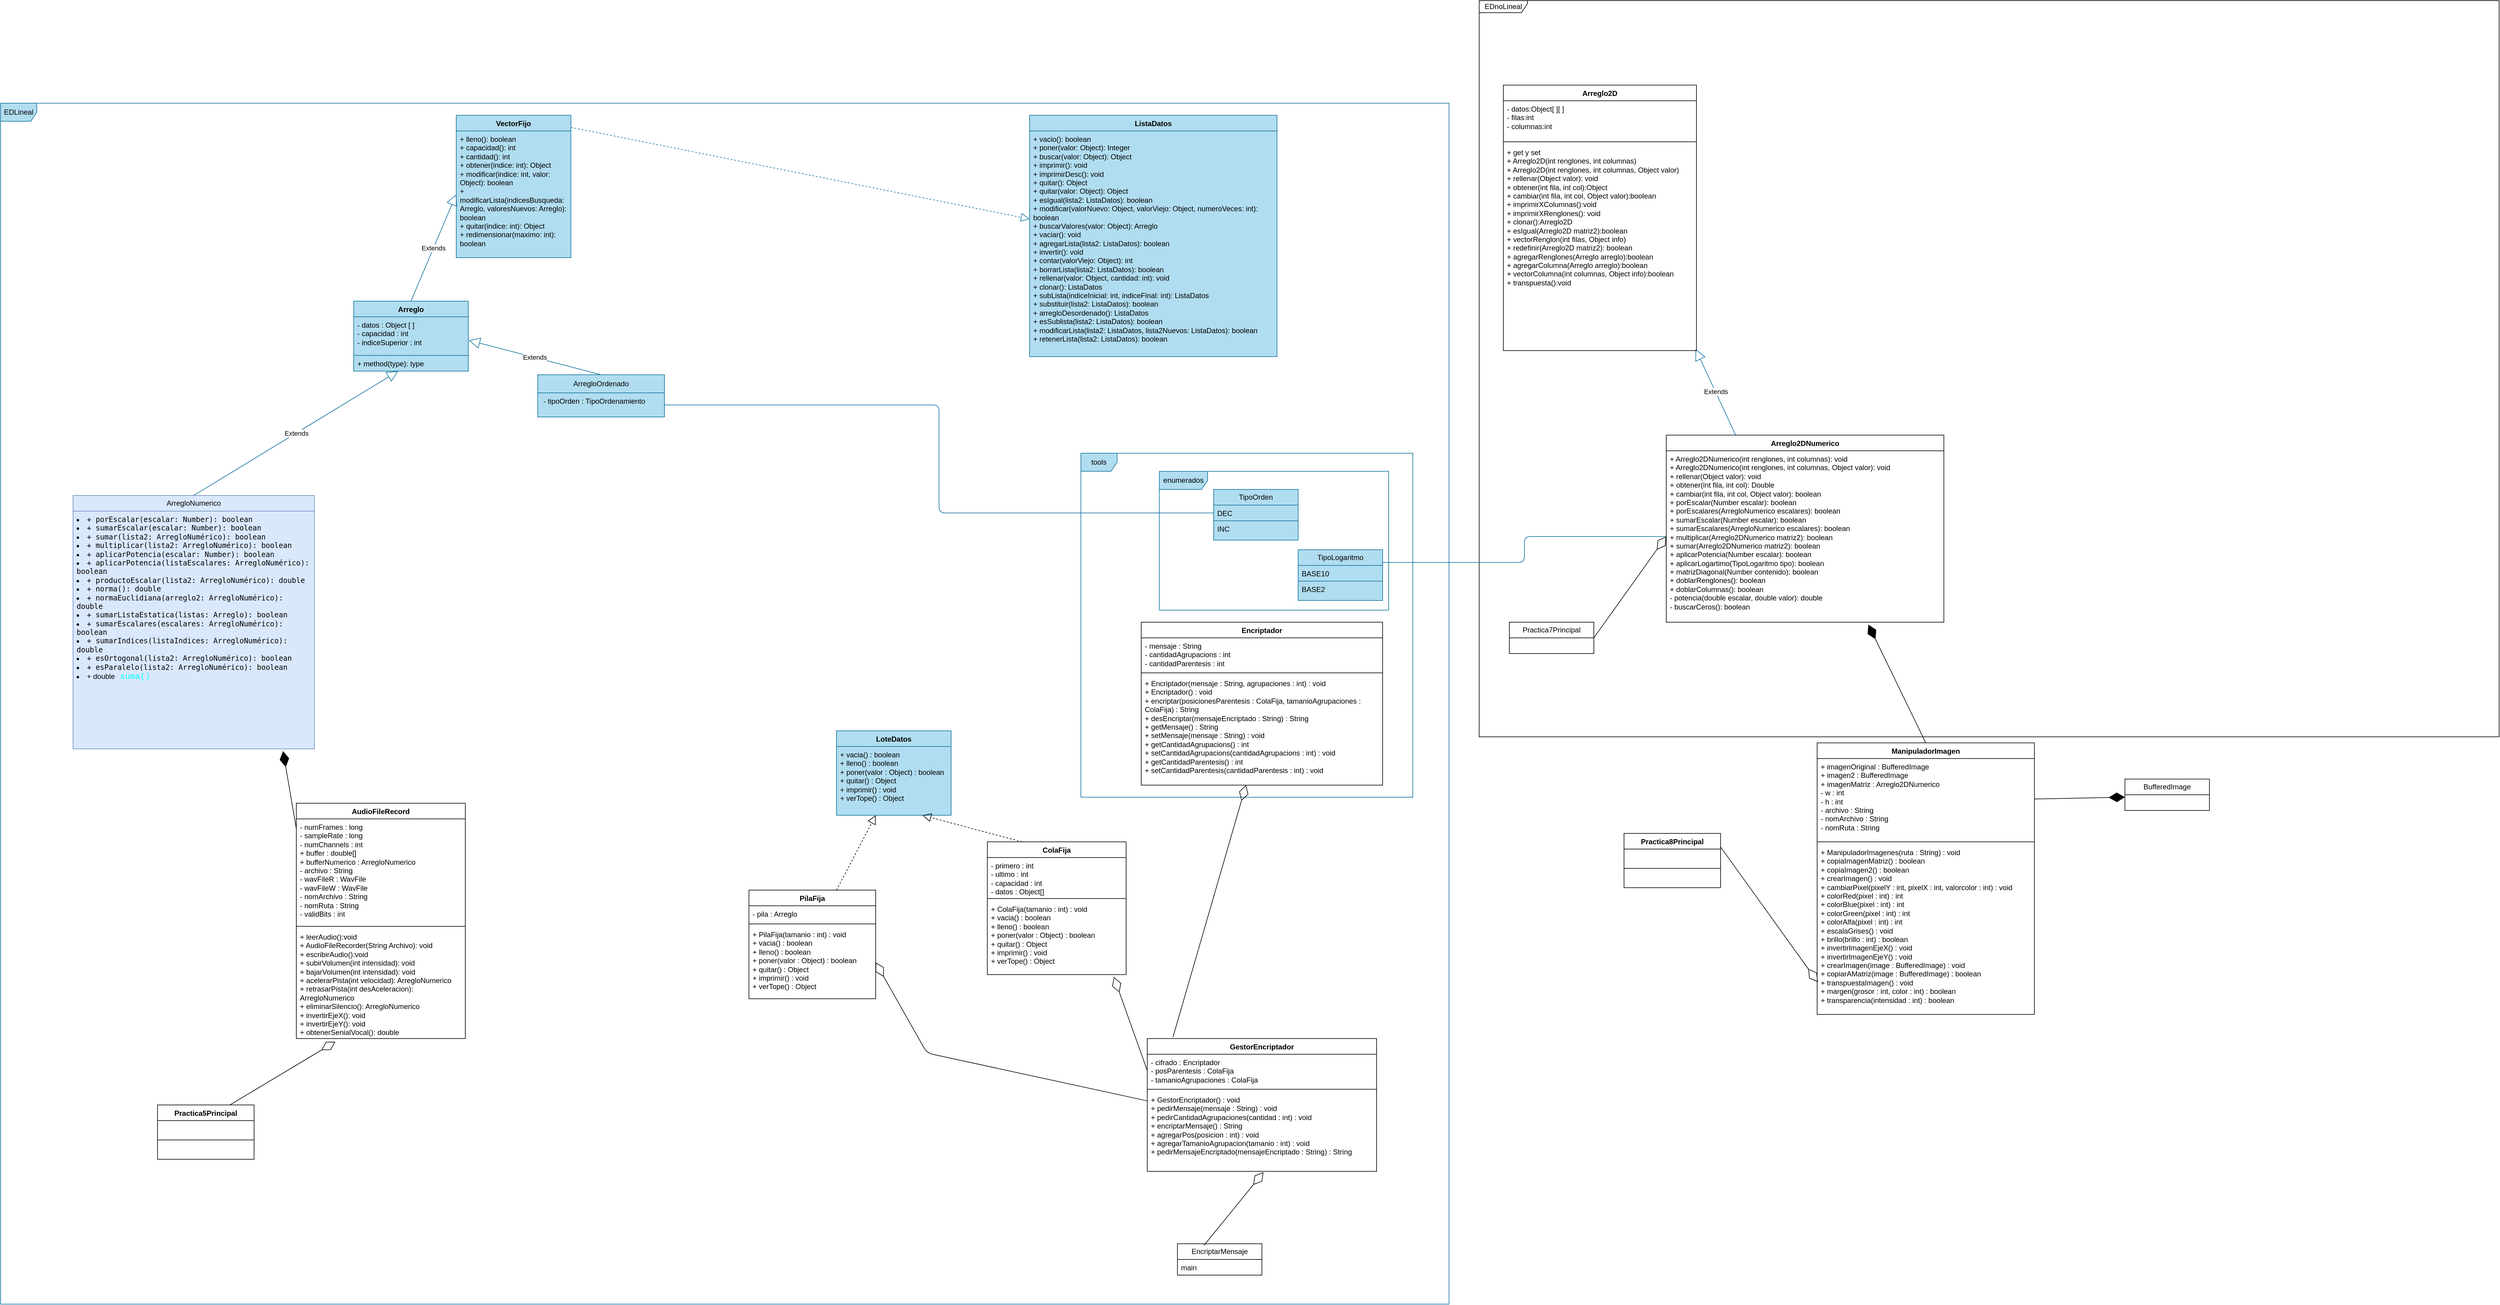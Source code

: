 <mxfile>
    <diagram id="Ew8yXwdpUrjKyERuwxty" name="Page-1">
        <mxGraphModel dx="2829" dy="2279" grid="1" gridSize="10" guides="1" tooltips="1" connect="1" arrows="1" fold="1" page="1" pageScale="1" pageWidth="850" pageHeight="1100" math="0" shadow="0">
            <root>
                <mxCell id="0"/>
                <mxCell id="1" parent="0"/>
                <mxCell id="2" value="ListaDatos" style="swimlane;fontStyle=1;align=center;verticalAlign=top;childLayout=stackLayout;horizontal=1;startSize=26;horizontalStack=0;resizeParent=1;resizeParentMax=0;resizeLast=0;collapsible=1;marginBottom=0;whiteSpace=wrap;html=1;fillColor=#b1ddf0;strokeColor=#10739e;" parent="1" vertex="1">
                    <mxGeometry x="865" y="60" width="410" height="400" as="geometry"/>
                </mxCell>
                <mxCell id="5" value="&lt;div&gt;&lt;font&gt;+ vacio(): boolean&lt;/font&gt;&lt;/div&gt;&lt;div&gt;&lt;font&gt;+ poner(valor: Object): Integer&lt;/font&gt;&lt;/div&gt;&lt;div&gt;&lt;font&gt;+ buscar(valor: Object): Object&lt;/font&gt;&lt;/div&gt;&lt;div&gt;&lt;font&gt;+ imprimir(): void&lt;/font&gt;&lt;/div&gt;&lt;div&gt;&lt;font&gt;+ imprimirDesc(): void&lt;/font&gt;&lt;/div&gt;&lt;div&gt;&lt;font&gt;+ quitar(): Object&lt;/font&gt;&lt;/div&gt;&lt;div&gt;&lt;font&gt;+ quitar(valor: Object): Object&lt;/font&gt;&lt;/div&gt;&lt;div&gt;&lt;font&gt;+ esIgual(lista2: ListaDatos): boolean&lt;/font&gt;&lt;/div&gt;&lt;div&gt;&lt;font&gt;+ modificar(valorNuevo: Object, valorViejo: Object, numeroVeces: int): boolean&lt;/font&gt;&lt;/div&gt;&lt;div&gt;&lt;font&gt;+ buscarValores(valor: Object): Arreglo&lt;/font&gt;&lt;/div&gt;&lt;div&gt;&lt;font&gt;+ vaciar(): void&lt;/font&gt;&lt;/div&gt;&lt;div&gt;&lt;font&gt;+ agregarLista(lista2: ListaDatos): boolean&lt;/font&gt;&lt;/div&gt;&lt;div&gt;&lt;font&gt;+ invertir(): void&lt;/font&gt;&lt;/div&gt;&lt;div&gt;&lt;font&gt;+ contar(valorViejo: Object): int&lt;/font&gt;&lt;/div&gt;&lt;div&gt;&lt;font&gt;+ borrarLista(lista2: ListaDatos): boolean&lt;/font&gt;&lt;/div&gt;&lt;div&gt;&lt;font&gt;+ rellenar(valor: Object, cantidad: int): void&lt;/font&gt;&lt;/div&gt;&lt;div&gt;&lt;font&gt;+ clonar(): ListaDatos&lt;/font&gt;&lt;/div&gt;&lt;div&gt;&lt;font&gt;+ subLista(indiceInicial: int, indiceFinal: int): ListaDatos&lt;/font&gt;&lt;/div&gt;&lt;div&gt;&lt;font&gt;+ substituir(lista2: ListaDatos): boolean&lt;/font&gt;&lt;/div&gt;&lt;div&gt;&lt;font&gt;+ arregloDesordenado(): ListaDatos&lt;/font&gt;&lt;/div&gt;&lt;div&gt;&lt;font&gt;+ esSublista(lista2: ListaDatos): boolean&lt;/font&gt;&lt;/div&gt;&lt;div&gt;&lt;font&gt;+ modificarLista(lista2: ListaDatos, lista2Nuevos: ListaDatos): boolean&lt;/font&gt;&lt;/div&gt;&lt;div&gt;&lt;font&gt;+ retenerLista(lista2: ListaDatos): boolean&lt;/font&gt;&lt;/div&gt;" style="text;strokeColor=#10739e;fillColor=#b1ddf0;align=left;verticalAlign=top;spacingLeft=4;spacingRight=4;overflow=hidden;rotatable=0;points=[[0,0.5],[1,0.5]];portConstraint=eastwest;whiteSpace=wrap;html=1;" parent="2" vertex="1">
                    <mxGeometry y="26" width="410" height="374" as="geometry"/>
                </mxCell>
                <mxCell id="11" value="VectorFijo" style="swimlane;fontStyle=1;align=center;verticalAlign=top;childLayout=stackLayout;horizontal=1;startSize=26;horizontalStack=0;resizeParent=1;resizeParentMax=0;resizeLast=0;collapsible=1;marginBottom=0;whiteSpace=wrap;html=1;fillColor=#b1ddf0;strokeColor=#10739e;" parent="1" vertex="1">
                    <mxGeometry x="-85" y="60" width="190" height="236" as="geometry"/>
                </mxCell>
                <mxCell id="14" value="&lt;div&gt;&lt;font&gt;+ lleno(): boolean&lt;/font&gt;&lt;/div&gt;&lt;div&gt;&lt;font&gt;+ capacidad(): int&lt;/font&gt;&lt;/div&gt;&lt;div&gt;&lt;font&gt;+ cantidad(): int&lt;/font&gt;&lt;/div&gt;&lt;div&gt;&lt;font&gt;+ obtener(indice: int): Object&lt;/font&gt;&lt;/div&gt;&lt;div&gt;&lt;font&gt;+ modificar(indice: int, valor: Object): boolean&lt;/font&gt;&lt;/div&gt;&lt;div&gt;&lt;font&gt;+ modificarLista(indicesBusqueda: Arreglo, valoresNuevos: Arreglo): boolean&lt;/font&gt;&lt;/div&gt;&lt;div&gt;&lt;font&gt;+ quitar(indice: int): Object&lt;/font&gt;&lt;/div&gt;&lt;div&gt;&lt;font&gt;+ redimensionar(maximo: int): boolean&lt;/font&gt;&lt;/div&gt;" style="text;strokeColor=#10739e;fillColor=#b1ddf0;align=left;verticalAlign=top;spacingLeft=4;spacingRight=4;overflow=hidden;rotatable=0;points=[[0,0.5],[1,0.5]];portConstraint=eastwest;whiteSpace=wrap;html=1;" parent="11" vertex="1">
                    <mxGeometry y="26" width="190" height="210" as="geometry"/>
                </mxCell>
                <mxCell id="15" value="" style="endArrow=block;dashed=1;endFill=0;endSize=12;html=1;exitX=1;exitY=0.085;exitDx=0;exitDy=0;exitPerimeter=0;fillColor=#b1ddf0;strokeColor=#10739e;" parent="1" source="11" target="5" edge="1">
                    <mxGeometry width="160" relative="1" as="geometry">
                        <mxPoint x="-265" y="500" as="sourcePoint"/>
                        <mxPoint x="532.13" y="298.058" as="targetPoint"/>
                    </mxGeometry>
                </mxCell>
                <mxCell id="16" value="Arreglo" style="swimlane;fontStyle=1;align=center;verticalAlign=top;childLayout=stackLayout;horizontal=1;startSize=26;horizontalStack=0;resizeParent=1;resizeParentMax=0;resizeLast=0;collapsible=1;marginBottom=0;whiteSpace=wrap;html=1;fillColor=#b1ddf0;strokeColor=#10739e;" parent="1" vertex="1">
                    <mxGeometry x="-255" y="368" width="190" height="116" as="geometry"/>
                </mxCell>
                <mxCell id="17" value="- datos : &lt;span class=&quot;hljs-keyword&quot;&gt;Object&amp;nbsp;&lt;/span&gt;[ ]&amp;nbsp;&lt;br&gt;- capacidad : &lt;span class=&quot;hljs-type&quot;&gt;int&lt;/span&gt;&amp;nbsp;&lt;br&gt;- indiceSuperior : &lt;span class=&quot;hljs-type&quot;&gt;int&lt;/span&gt;" style="text;strokeColor=#10739e;fillColor=#b1ddf0;align=left;verticalAlign=top;spacingLeft=4;spacingRight=4;overflow=hidden;rotatable=0;points=[[0,0.5],[1,0.5]];portConstraint=eastwest;whiteSpace=wrap;html=1;" parent="16" vertex="1">
                    <mxGeometry y="26" width="190" height="64" as="geometry"/>
                </mxCell>
                <mxCell id="19" value="+ method(type): type" style="text;strokeColor=#10739e;fillColor=#b1ddf0;align=left;verticalAlign=top;spacingLeft=4;spacingRight=4;overflow=hidden;rotatable=0;points=[[0,0.5],[1,0.5]];portConstraint=eastwest;whiteSpace=wrap;html=1;" parent="16" vertex="1">
                    <mxGeometry y="90" width="190" height="26" as="geometry"/>
                </mxCell>
                <mxCell id="20" value="Extends" style="endArrow=block;endSize=16;endFill=0;html=1;exitX=0.5;exitY=0;exitDx=0;exitDy=0;entryX=0;entryY=0.5;entryDx=0;entryDy=0;fillColor=#b1ddf0;strokeColor=#10739e;" parent="1" source="16" target="14" edge="1">
                    <mxGeometry width="160" relative="1" as="geometry">
                        <mxPoint x="-245" y="400" as="sourcePoint"/>
                        <mxPoint x="-85" y="400" as="targetPoint"/>
                    </mxGeometry>
                </mxCell>
                <mxCell id="21" value="ArregloOrdenado" style="swimlane;fontStyle=0;childLayout=stackLayout;horizontal=1;startSize=30;fillColor=#b1ddf0;horizontalStack=0;resizeParent=1;resizeParentMax=0;resizeLast=0;collapsible=1;marginBottom=0;whiteSpace=wrap;html=1;strokeColor=#10739e;" parent="1" vertex="1">
                    <mxGeometry x="50" y="490" width="210" height="70" as="geometry"/>
                </mxCell>
                <mxCell id="22" value="&amp;nbsp;- tipoOrden : TipoOrdenamiento" style="text;strokeColor=#10739e;fillColor=#b1ddf0;align=left;verticalAlign=top;spacingLeft=4;spacingRight=4;overflow=hidden;rotatable=0;points=[[0,0.5],[1,0.5]];portConstraint=eastwest;whiteSpace=wrap;html=1;" parent="21" vertex="1">
                    <mxGeometry y="30" width="210" height="40" as="geometry"/>
                </mxCell>
                <mxCell id="25" value="Extends" style="endArrow=block;endSize=16;endFill=0;html=1;entryX=1.005;entryY=0.609;entryDx=0;entryDy=0;entryPerimeter=0;exitX=0.5;exitY=0;exitDx=0;exitDy=0;fillColor=#b1ddf0;strokeColor=#10739e;" parent="1" source="21" target="17" edge="1">
                    <mxGeometry x="0.003" width="160" relative="1" as="geometry">
                        <mxPoint x="10" y="720" as="sourcePoint"/>
                        <mxPoint x="170" y="720" as="targetPoint"/>
                        <mxPoint as="offset"/>
                    </mxGeometry>
                </mxCell>
                <mxCell id="26" value="EDLineal" style="shape=umlFrame;whiteSpace=wrap;html=1;pointerEvents=0;fillColor=#b1ddf0;strokeColor=#10739e;" parent="1" vertex="1">
                    <mxGeometry x="-840" y="40" width="2400" height="1990" as="geometry"/>
                </mxCell>
                <mxCell id="28" value="TipoOrden" style="swimlane;fontStyle=0;childLayout=stackLayout;horizontal=1;startSize=26;fillColor=#b1ddf0;horizontalStack=0;resizeParent=1;resizeParentMax=0;resizeLast=0;collapsible=1;marginBottom=0;whiteSpace=wrap;html=1;strokeColor=#10739e;" parent="1" vertex="1">
                    <mxGeometry x="1170" y="680" width="140" height="84" as="geometry"/>
                </mxCell>
                <mxCell id="29" value="DEC" style="text;strokeColor=#10739e;fillColor=#b1ddf0;align=left;verticalAlign=top;spacingLeft=4;spacingRight=4;overflow=hidden;rotatable=0;points=[[0,0.5],[1,0.5]];portConstraint=eastwest;whiteSpace=wrap;html=1;" parent="28" vertex="1">
                    <mxGeometry y="26" width="140" height="26" as="geometry"/>
                </mxCell>
                <mxCell id="31" value="INC" style="text;strokeColor=#10739e;fillColor=#b1ddf0;align=left;verticalAlign=top;spacingLeft=4;spacingRight=4;overflow=hidden;rotatable=0;points=[[0,0.5],[1,0.5]];portConstraint=eastwest;whiteSpace=wrap;html=1;" parent="28" vertex="1">
                    <mxGeometry y="52" width="140" height="32" as="geometry"/>
                </mxCell>
                <mxCell id="32" value="enumerados" style="shape=umlFrame;whiteSpace=wrap;html=1;pointerEvents=0;width=80;height=30;fillColor=#b1ddf0;strokeColor=#10739e;" parent="1" vertex="1">
                    <mxGeometry x="1080" y="650" width="380" height="230" as="geometry"/>
                </mxCell>
                <mxCell id="33" value="tools" style="shape=umlFrame;whiteSpace=wrap;html=1;pointerEvents=0;fillColor=#b1ddf0;strokeColor=#10739e;" parent="1" vertex="1">
                    <mxGeometry x="950" y="620" width="550" height="570" as="geometry"/>
                </mxCell>
                <mxCell id="34" value="" style="endArrow=none;html=1;edgeStyle=orthogonalEdgeStyle;entryX=0;entryY=0.5;entryDx=0;entryDy=0;exitX=1;exitY=0.5;exitDx=0;exitDy=0;fillColor=#b1ddf0;strokeColor=#10739e;" parent="1" source="22" target="29" edge="1">
                    <mxGeometry relative="1" as="geometry">
                        <mxPoint x="950" y="910" as="sourcePoint"/>
                        <mxPoint x="1110" y="910" as="targetPoint"/>
                    </mxGeometry>
                </mxCell>
                <mxCell id="35" value="ArregloNumerico" style="swimlane;fontStyle=0;childLayout=stackLayout;horizontal=1;startSize=26;fillColor=#dae8fc;horizontalStack=0;resizeParent=1;resizeParentMax=0;resizeLast=0;collapsible=1;marginBottom=0;whiteSpace=wrap;html=1;strokeColor=#6c8ebf;" parent="1" vertex="1">
                    <mxGeometry x="-720" y="690" width="400" height="420" as="geometry"/>
                </mxCell>
                <mxCell id="36" value="&lt;li data-sourcepos=&quot;8:5-8:46&quot;&gt;&lt;code&gt;+ porEscalar(escalar: Number): boolean&lt;/code&gt;&lt;/li&gt;&lt;li data-sourcepos=&quot;9:5-9:48&quot;&gt;&lt;code&gt;+ sumarEscalar(escalar: Number): boolean&lt;/code&gt;&lt;/li&gt;&lt;li data-sourcepos=&quot;10:5-10:49&quot;&gt;&lt;code&gt;+ sumar(lista2: ArregloNumérico): boolean&lt;/code&gt;&lt;/li&gt;&lt;li data-sourcepos=&quot;11:5-11:55&quot;&gt;&lt;code&gt;+ multiplicar(lista2: ArregloNumérico): boolean&lt;/code&gt;&lt;/li&gt;&lt;li data-sourcepos=&quot;12:5-12:51&quot;&gt;&lt;code&gt;+ aplicarPotencia(escalar: Number): boolean&lt;/code&gt;&lt;/li&gt;&lt;li data-sourcepos=&quot;13:5-13:67&quot;&gt;&lt;code&gt;+ aplicarPotencia(listaEscalares: ArregloNumérico): boolean&lt;/code&gt;&lt;/li&gt;&lt;li data-sourcepos=&quot;14:5-14:58&quot;&gt;&lt;code&gt;+ productoEscalar(lista2: ArregloNumérico): double&lt;/code&gt;&lt;/li&gt;&lt;li data-sourcepos=&quot;15:5-15:25&quot;&gt;&lt;code&gt;+ norma(): double&lt;/code&gt;&lt;/li&gt;&lt;li data-sourcepos=&quot;16:5-16:60&quot;&gt;&lt;code&gt;+ normaEuclidiana(arreglo2: ArregloNumérico): double&lt;/code&gt;&lt;/li&gt;&lt;li data-sourcepos=&quot;17:5-17:54&quot;&gt;&lt;code&gt;+ sumarListaEstatica(listas: Arreglo): boolean&lt;/code&gt;&lt;/li&gt;&lt;li data-sourcepos=&quot;18:5-18:61&quot;&gt;&lt;code&gt;+ sumarEscalares(escalares: ArregloNumérico): boolean&lt;/code&gt;&lt;/li&gt;&lt;li data-sourcepos=&quot;19:5-19:61&quot;&gt;&lt;code&gt;+ sumarIndices(listaIndices: ArregloNumérico): double&lt;/code&gt;&lt;/li&gt;&lt;li data-sourcepos=&quot;20:5-20:55&quot;&gt;&lt;code&gt;+ esOrtogonal(lista2: ArregloNumérico): boolean&lt;/code&gt;&lt;/li&gt;&lt;li data-sourcepos=&quot;21:5-22:0&quot;&gt;&lt;code&gt;+ esParalelo(lista2: ArregloNumérico): boolean&lt;/code&gt;&lt;/li&gt;&lt;li data-sourcepos=&quot;21:5-22:0&quot;&gt;&lt;span style=&quot;background-color: rgba(255, 255, 255, 0.1);&quot;&gt;+&amp;nbsp;&lt;/span&gt;double&lt;font face=&quot;Consolas, Courier New, monospace&quot; color=&quot;#00ffff&quot;&gt;&lt;span style=&quot;font-size: 14px; white-space: pre;&quot;&gt;&amp;nbsp;suma()&lt;/span&gt;&lt;/font&gt;&lt;/li&gt;" style="text;strokeColor=#6c8ebf;fillColor=#dae8fc;align=left;verticalAlign=top;spacingLeft=4;spacingRight=4;overflow=hidden;rotatable=0;points=[[0,0.5],[1,0.5]];portConstraint=eastwest;whiteSpace=wrap;html=1;" parent="35" vertex="1">
                    <mxGeometry y="26" width="400" height="394" as="geometry"/>
                </mxCell>
                <mxCell id="39" value="Extends" style="endArrow=block;endSize=16;endFill=0;html=1;fillColor=#b1ddf0;strokeColor=#10739e;entryX=0.996;entryY=0.993;entryDx=0;entryDy=0;exitX=0.25;exitY=0;exitDx=0;exitDy=0;entryPerimeter=0;" parent="1" source="65" target="63" edge="1">
                    <mxGeometry x="0.003" width="160" relative="1" as="geometry">
                        <mxPoint x="1850.005" y="564" as="sourcePoint"/>
                        <mxPoint x="1908.24" y="370" as="targetPoint"/>
                        <mxPoint as="offset"/>
                        <Array as="points"/>
                    </mxGeometry>
                </mxCell>
                <mxCell id="44" value="AudioFileRecord" style="swimlane;fontStyle=1;align=center;verticalAlign=top;childLayout=stackLayout;horizontal=1;startSize=26;horizontalStack=0;resizeParent=1;resizeParentMax=0;resizeLast=0;collapsible=1;marginBottom=0;whiteSpace=wrap;html=1;" parent="1" vertex="1">
                    <mxGeometry x="-350" y="1200" width="280" height="390" as="geometry"/>
                </mxCell>
                <mxCell id="45" value="&lt;div&gt;- numFrames : long&lt;/div&gt;&lt;div&gt;- sampleRate : long&lt;/div&gt;&lt;div&gt;- numChannels : int&lt;/div&gt;&lt;div&gt;+ buffer : double[]&lt;/div&gt;&lt;div&gt;+ bufferNumerico : ArregloNumerico&lt;/div&gt;&lt;div&gt;- archivo : String&lt;/div&gt;&lt;div&gt;- wavFileR : WavFile&lt;/div&gt;&lt;div&gt;- wavFileW : WavFile&lt;/div&gt;&lt;div&gt;- nomArchivo : String&lt;/div&gt;&lt;div&gt;- nomRuta : String&lt;/div&gt;&lt;div&gt;- validBits : int&lt;/div&gt;&lt;div&gt;&lt;br style=&quot;color: rgb(63, 63, 63);&quot;&gt;&lt;/div&gt;" style="text;strokeColor=none;fillColor=none;align=left;verticalAlign=top;spacingLeft=4;spacingRight=4;overflow=hidden;rotatable=0;points=[[0,0.5],[1,0.5]];portConstraint=eastwest;whiteSpace=wrap;html=1;" parent="44" vertex="1">
                    <mxGeometry y="26" width="280" height="174" as="geometry"/>
                </mxCell>
                <mxCell id="46" value="" style="line;strokeWidth=1;fillColor=none;align=left;verticalAlign=middle;spacingTop=-1;spacingLeft=3;spacingRight=3;rotatable=0;labelPosition=right;points=[];portConstraint=eastwest;strokeColor=inherit;" parent="44" vertex="1">
                    <mxGeometry y="200" width="280" height="8" as="geometry"/>
                </mxCell>
                <mxCell id="47" value="&lt;div&gt;&lt;font&gt;+ leerAudio():void&lt;/font&gt;&lt;/div&gt;&lt;div&gt;&lt;font&gt;+ AudioFileRecorder(String Archivo): void&lt;/font&gt;&lt;/div&gt;&lt;div&gt;&lt;font&gt;+ escribirAudio():void&lt;/font&gt;&lt;/div&gt;&lt;div&gt;&lt;font&gt;+ subirVolumen(int intensidad): void&lt;/font&gt;&lt;/div&gt;&lt;div&gt;&lt;font&gt;+ bajarVolumen(int intensidad): void&lt;/font&gt;&lt;/div&gt;&lt;div&gt;&lt;font&gt;+ acelerarPista(int velocidad): ArregloNumerico&lt;/font&gt;&lt;/div&gt;&lt;div&gt;&lt;font&gt;+ retrasarPista(int desAceleracion): ArregloNumerico&lt;/font&gt;&lt;/div&gt;&lt;div&gt;&lt;font&gt;+ eliminarSilencio(): ArregloNumerico&lt;/font&gt;&lt;/div&gt;&lt;div&gt;&lt;font&gt;+ invertirEjeX(): void&lt;/font&gt;&lt;/div&gt;&lt;div&gt;&lt;font&gt;+ invertirEjeY(): void&lt;/font&gt;&lt;/div&gt;&lt;div&gt;&lt;font&gt;+ obtenerSenialVocal(): double&lt;/font&gt;&lt;/div&gt;" style="text;strokeColor=none;fillColor=none;align=left;verticalAlign=top;spacingLeft=4;spacingRight=4;overflow=hidden;rotatable=0;points=[[0,0.5],[1,0.5]];portConstraint=eastwest;whiteSpace=wrap;html=1;" parent="44" vertex="1">
                    <mxGeometry y="208" width="280" height="182" as="geometry"/>
                </mxCell>
                <mxCell id="48" value="" style="endArrow=diamondThin;endFill=1;endSize=24;html=1;entryX=0.87;entryY=1.009;entryDx=0;entryDy=0;entryPerimeter=0;exitX=0;exitY=0.092;exitDx=0;exitDy=0;exitPerimeter=0;" parent="1" source="45" target="36" edge="1">
                    <mxGeometry width="160" relative="1" as="geometry">
                        <mxPoint x="-300" y="1090" as="sourcePoint"/>
                        <mxPoint x="-140" y="1090" as="targetPoint"/>
                    </mxGeometry>
                </mxCell>
                <mxCell id="53" value="Practica5Principal" style="swimlane;fontStyle=1;align=center;verticalAlign=top;childLayout=stackLayout;horizontal=1;startSize=26;horizontalStack=0;resizeParent=1;resizeParentMax=0;resizeLast=0;collapsible=1;marginBottom=0;whiteSpace=wrap;html=1;" parent="1" vertex="1">
                    <mxGeometry x="-580" y="1700" width="160" height="90" as="geometry"/>
                </mxCell>
                <mxCell id="55" value="" style="line;strokeWidth=1;fillColor=none;align=left;verticalAlign=middle;spacingTop=-1;spacingLeft=3;spacingRight=3;rotatable=0;labelPosition=right;points=[];portConstraint=eastwest;strokeColor=inherit;" parent="53" vertex="1">
                    <mxGeometry y="26" width="160" height="64" as="geometry"/>
                </mxCell>
                <mxCell id="59" value="" style="endArrow=diamondThin;endFill=0;endSize=24;html=1;exitX=0.75;exitY=0;exitDx=0;exitDy=0;entryX=0.231;entryY=1.029;entryDx=0;entryDy=0;entryPerimeter=0;" parent="1" source="53" target="47" edge="1">
                    <mxGeometry width="160" relative="1" as="geometry">
                        <mxPoint x="-300" y="1510" as="sourcePoint"/>
                        <mxPoint x="-140" y="1510" as="targetPoint"/>
                        <Array as="points"/>
                    </mxGeometry>
                </mxCell>
                <mxCell id="60" value="Arreglo2D" style="swimlane;fontStyle=1;align=center;verticalAlign=top;childLayout=stackLayout;horizontal=1;startSize=26;horizontalStack=0;resizeParent=1;resizeParentMax=0;resizeLast=0;collapsible=1;marginBottom=0;whiteSpace=wrap;html=1;" parent="1" vertex="1">
                    <mxGeometry x="1650" y="10" width="320" height="440" as="geometry"/>
                </mxCell>
                <mxCell id="61" value="- datos:Object[ ][ ]&lt;div&gt;- filas:int&lt;/div&gt;&lt;div&gt;- columnas:int&lt;/div&gt;" style="text;strokeColor=none;fillColor=none;align=left;verticalAlign=top;spacingLeft=4;spacingRight=4;overflow=hidden;rotatable=0;points=[[0,0.5],[1,0.5]];portConstraint=eastwest;whiteSpace=wrap;html=1;" parent="60" vertex="1">
                    <mxGeometry y="26" width="320" height="64" as="geometry"/>
                </mxCell>
                <mxCell id="62" value="" style="line;strokeWidth=1;fillColor=none;align=left;verticalAlign=middle;spacingTop=-1;spacingLeft=3;spacingRight=3;rotatable=0;labelPosition=right;points=[];portConstraint=eastwest;strokeColor=inherit;" parent="60" vertex="1">
                    <mxGeometry y="90" width="320" height="8" as="geometry"/>
                </mxCell>
                <mxCell id="63" value="+ get y set&lt;br&gt;+ Arreglo2D(int renglones, int columnas)&lt;div&gt;+ Arreglo2D(&lt;span style=&quot;color: rgb(0, 0, 0); background-color: transparent;&quot;&gt;int renglones, int columnas, Object valor&lt;/span&gt;&lt;span style=&quot;background-color: transparent;&quot;&gt;)&lt;/span&gt;&lt;/div&gt;&lt;div&gt;&lt;span style=&quot;background-color: transparent;&quot;&gt;+ rellenar(Object valor): void&lt;/span&gt;&lt;/div&gt;&lt;div&gt;&lt;span style=&quot;background-color: transparent;&quot;&gt;+ obtener(int fila, int col):Object&lt;/span&gt;&lt;/div&gt;&lt;div&gt;&lt;span style=&quot;background-color: transparent;&quot;&gt;+ cambiar(int fila, int col, Object valor):boolean&lt;/span&gt;&lt;/div&gt;&lt;div&gt;&lt;span style=&quot;background-color: transparent;&quot;&gt;+ imprimirXColumnas():void&lt;/span&gt;&lt;/div&gt;&lt;div&gt;&lt;span style=&quot;background-color: transparent;&quot;&gt;+ imprimirXRenglones(): void&lt;/span&gt;&lt;/div&gt;&lt;div&gt;&lt;span style=&quot;background-color: transparent;&quot;&gt;+ clonar():Arreglo2D&lt;/span&gt;&lt;/div&gt;&lt;div&gt;&lt;span style=&quot;background-color: transparent;&quot;&gt;+ esIgual(Arreglo2D matriz2):boolean&lt;/span&gt;&lt;/div&gt;&lt;div&gt;&lt;span style=&quot;background-color: transparent;&quot;&gt;+ vectorRenglon(int filas, Object info)&lt;/span&gt;&lt;/div&gt;&lt;div&gt;&lt;span style=&quot;background-color: transparent;&quot;&gt;+ redefinir(Arreglo2D matriz2): boolean&lt;/span&gt;&lt;/div&gt;&lt;div&gt;&lt;span style=&quot;background-color: transparent;&quot;&gt;+ agregarRenglones(Arreglo arreglo):boolean&lt;/span&gt;&lt;/div&gt;&lt;div&gt;&lt;span style=&quot;background-color: transparent;&quot;&gt;+ agregarColumna(Arreglo arreglo):boolean&lt;/span&gt;&lt;/div&gt;&lt;div&gt;&lt;span style=&quot;background-color: transparent;&quot;&gt;+ vectorColumna(int columnas, Object info):boolean&lt;/span&gt;&lt;/div&gt;&lt;div&gt;&lt;span style=&quot;background-color: transparent;&quot;&gt;+ transpuesta():void&lt;/span&gt;&lt;/div&gt;" style="text;strokeColor=none;fillColor=none;align=left;verticalAlign=top;spacingLeft=4;spacingRight=4;overflow=hidden;rotatable=0;points=[[0,0.5],[1,0.5]];portConstraint=eastwest;whiteSpace=wrap;html=1;" parent="60" vertex="1">
                    <mxGeometry y="98" width="320" height="342" as="geometry"/>
                </mxCell>
                <mxCell id="64" value="EDnoLineal" style="shape=umlFrame;whiteSpace=wrap;html=1;pointerEvents=0;width=80;height=20;" parent="1" vertex="1">
                    <mxGeometry x="1610" y="-130" width="1690" height="1220" as="geometry"/>
                </mxCell>
                <mxCell id="65" value="Arreglo2DNumerico" style="swimlane;fontStyle=1;align=center;verticalAlign=top;childLayout=stackLayout;horizontal=1;startSize=26;horizontalStack=0;resizeParent=1;resizeParentMax=0;resizeLast=0;collapsible=1;marginBottom=0;whiteSpace=wrap;html=1;" parent="1" vertex="1">
                    <mxGeometry x="1920" y="590" width="460" height="310" as="geometry"/>
                </mxCell>
                <mxCell id="68" value="&lt;div&gt;&lt;font color=&quot;#000000&quot;&gt;+ Arreglo2DNumerico(int renglones, int columnas): void&lt;/font&gt;&lt;/div&gt;&lt;div&gt;&lt;font color=&quot;#000000&quot;&gt;+ Arreglo2DNumerico(int renglones, int columnas, Object valor): void&lt;/font&gt;&lt;/div&gt;&lt;div&gt;&lt;font color=&quot;#000000&quot;&gt;+ rellenar(Object valor): void&lt;/font&gt;&lt;/div&gt;&lt;div&gt;&lt;font color=&quot;#000000&quot;&gt;+ obtener(int fila, int col): Double&lt;/font&gt;&lt;/div&gt;&lt;div&gt;&lt;font color=&quot;#000000&quot;&gt;+ cambiar(int fila, int col, Object valor): boolean&lt;/font&gt;&lt;/div&gt;&lt;div&gt;&lt;font color=&quot;#000000&quot;&gt;+ porEscalar(Number escalar): boolean&lt;/font&gt;&lt;/div&gt;&lt;div&gt;&lt;font color=&quot;#000000&quot;&gt;+ porEscalares(ArregloNumerico escalares): boolean&lt;/font&gt;&lt;/div&gt;&lt;div&gt;&lt;font color=&quot;#000000&quot;&gt;+ sumarEscalar(Number escalar): boolean&lt;/font&gt;&lt;/div&gt;&lt;div&gt;&lt;font color=&quot;#000000&quot;&gt;+ sumarEscalares(ArregloNumerico escalares): boolean&lt;/font&gt;&lt;/div&gt;&lt;div&gt;&lt;font color=&quot;#000000&quot;&gt;+ multiplicar(Arreglo2DNumerico matriz2): boolean&lt;/font&gt;&lt;/div&gt;&lt;div&gt;&lt;font color=&quot;#000000&quot;&gt;+ sumar(Arreglo2DNumerico matriz2): boolean&lt;/font&gt;&lt;/div&gt;&lt;div&gt;&lt;font color=&quot;#000000&quot;&gt;+ aplicarPotencia(Number escalar): boolean&lt;/font&gt;&lt;/div&gt;&lt;div&gt;&lt;font color=&quot;#000000&quot;&gt;+ aplicarLogartimo(TipoLogaritmo tipo): boolean&lt;/font&gt;&lt;/div&gt;&lt;div&gt;&lt;font color=&quot;#000000&quot;&gt;+ matrizDiagonal(Number contenido): boolean&lt;/font&gt;&lt;/div&gt;&lt;div&gt;&lt;font color=&quot;#000000&quot;&gt;+ doblarRenglones(): boolean&lt;/font&gt;&lt;/div&gt;&lt;div&gt;&lt;font color=&quot;#000000&quot;&gt;+ doblarColumnas(): boolean&lt;/font&gt;&lt;/div&gt;&lt;div&gt;&lt;font&gt;&lt;div style=&quot;&quot;&gt;- potencia(double escalar, double valor): double&lt;/div&gt;&lt;div style=&quot;&quot;&gt;- buscarCeros(): boolean&lt;/div&gt;&lt;/font&gt;&lt;/div&gt;" style="text;strokeColor=none;fillColor=none;align=left;verticalAlign=top;spacingLeft=4;spacingRight=4;overflow=hidden;rotatable=0;points=[[0,0.5],[1,0.5]];portConstraint=eastwest;whiteSpace=wrap;html=1;" parent="65" vertex="1">
                    <mxGeometry y="26" width="460" height="284" as="geometry"/>
                </mxCell>
                <mxCell id="69" value="Extends" style="endArrow=block;endSize=16;endFill=0;html=1;fillColor=#b1ddf0;strokeColor=#10739e;exitX=0.5;exitY=0;exitDx=0;exitDy=0;" parent="1" source="35" target="19" edge="1">
                    <mxGeometry x="0.003" width="160" relative="1" as="geometry">
                        <mxPoint x="-88" y="650" as="sourcePoint"/>
                        <mxPoint x="-30" y="456" as="targetPoint"/>
                        <mxPoint as="offset"/>
                    </mxGeometry>
                </mxCell>
                <mxCell id="70" value="TipoLogaritmo" style="swimlane;fontStyle=0;childLayout=stackLayout;horizontal=1;startSize=26;fillColor=#b1ddf0;horizontalStack=0;resizeParent=1;resizeParentMax=0;resizeLast=0;collapsible=1;marginBottom=0;whiteSpace=wrap;html=1;strokeColor=#10739e;" parent="1" vertex="1">
                    <mxGeometry x="1310" y="780" width="140" height="84" as="geometry"/>
                </mxCell>
                <mxCell id="71" value="BASE10" style="text;strokeColor=#10739e;fillColor=#b1ddf0;align=left;verticalAlign=top;spacingLeft=4;spacingRight=4;overflow=hidden;rotatable=0;points=[[0,0.5],[1,0.5]];portConstraint=eastwest;whiteSpace=wrap;html=1;" parent="70" vertex="1">
                    <mxGeometry y="26" width="140" height="26" as="geometry"/>
                </mxCell>
                <mxCell id="72" value="BASE2" style="text;strokeColor=#10739e;fillColor=#b1ddf0;align=left;verticalAlign=top;spacingLeft=4;spacingRight=4;overflow=hidden;rotatable=0;points=[[0,0.5],[1,0.5]];portConstraint=eastwest;whiteSpace=wrap;html=1;" parent="70" vertex="1">
                    <mxGeometry y="52" width="140" height="32" as="geometry"/>
                </mxCell>
                <mxCell id="73" value="" style="endArrow=none;html=1;edgeStyle=orthogonalEdgeStyle;entryX=0;entryY=0.5;entryDx=0;entryDy=0;exitX=1;exitY=0.25;exitDx=0;exitDy=0;fillColor=#b1ddf0;strokeColor=#10739e;" parent="1" source="70" target="68" edge="1">
                    <mxGeometry relative="1" as="geometry">
                        <mxPoint x="1670" y="1180" as="sourcePoint"/>
                        <mxPoint x="2075" y="1499" as="targetPoint"/>
                    </mxGeometry>
                </mxCell>
                <mxCell id="74" value="Practica7Principal" style="swimlane;fontStyle=0;childLayout=stackLayout;horizontal=1;startSize=26;fillColor=none;horizontalStack=0;resizeParent=1;resizeParentMax=0;resizeLast=0;collapsible=1;marginBottom=0;whiteSpace=wrap;html=1;" parent="1" vertex="1">
                    <mxGeometry x="1660" y="900" width="140" height="52" as="geometry"/>
                </mxCell>
                <mxCell id="78" value="" style="endArrow=diamondThin;endFill=0;endSize=24;html=1;entryX=0;entryY=0.5;entryDx=0;entryDy=0;exitX=1;exitY=0.5;exitDx=0;exitDy=0;" parent="1" source="74" target="68" edge="1">
                    <mxGeometry width="160" relative="1" as="geometry">
                        <mxPoint x="1760" y="888" as="sourcePoint"/>
                        <mxPoint x="1710" y="1186" as="targetPoint"/>
                        <Array as="points"/>
                    </mxGeometry>
                </mxCell>
                <mxCell id="83" value="ManipuladorImagen" style="swimlane;fontStyle=1;align=center;verticalAlign=top;childLayout=stackLayout;horizontal=1;startSize=26;horizontalStack=0;resizeParent=1;resizeParentMax=0;resizeLast=0;collapsible=1;marginBottom=0;whiteSpace=wrap;html=1;" parent="1" vertex="1">
                    <mxGeometry x="2170" y="1100" width="360" height="450" as="geometry"/>
                </mxCell>
                <mxCell id="84" value="&lt;div&gt;&lt;font color=&quot;#000000&quot;&gt;+ imagenOriginal : BufferedImage&lt;/font&gt;&lt;/div&gt;&lt;div&gt;&lt;font color=&quot;#000000&quot;&gt;+ imagen2 : BufferedImage&lt;/font&gt;&lt;/div&gt;&lt;div&gt;&lt;font color=&quot;#000000&quot;&gt;+ imagenMatriz : Arreglo2DNumerico&lt;/font&gt;&lt;/div&gt;&lt;div&gt;&lt;font color=&quot;#000000&quot;&gt;- w : int&lt;/font&gt;&lt;/div&gt;&lt;div&gt;&lt;font color=&quot;#000000&quot;&gt;- h : int&lt;/font&gt;&lt;/div&gt;&lt;div&gt;&lt;font color=&quot;#000000&quot;&gt;- archivo : String&lt;/font&gt;&lt;/div&gt;&lt;div&gt;&lt;font color=&quot;#000000&quot;&gt;- nomArchivo : String&lt;/font&gt;&lt;/div&gt;&lt;div&gt;&lt;font color=&quot;#000000&quot;&gt;- nomRuta : String&lt;/font&gt;&lt;/div&gt;" style="text;strokeColor=none;fillColor=none;align=left;verticalAlign=top;spacingLeft=4;spacingRight=4;overflow=hidden;rotatable=0;points=[[0,0.5],[1,0.5]];portConstraint=eastwest;whiteSpace=wrap;html=1;" parent="83" vertex="1">
                    <mxGeometry y="26" width="360" height="134" as="geometry"/>
                </mxCell>
                <mxCell id="85" value="" style="line;strokeWidth=1;fillColor=none;align=left;verticalAlign=middle;spacingTop=-1;spacingLeft=3;spacingRight=3;rotatable=0;labelPosition=right;points=[];portConstraint=eastwest;strokeColor=inherit;" parent="83" vertex="1">
                    <mxGeometry y="160" width="360" height="8" as="geometry"/>
                </mxCell>
                <mxCell id="86" value="&lt;div&gt;&lt;font color=&quot;#000000&quot;&gt;+ ManipuladorImagenes(ruta : String) : void&lt;/font&gt;&lt;/div&gt;&lt;div&gt;&lt;font color=&quot;#000000&quot;&gt;+ copiaImagenMatriz() : boolean&lt;/font&gt;&lt;/div&gt;&lt;div&gt;&lt;font color=&quot;#000000&quot;&gt;+ copiaImagen2() : boolean&lt;/font&gt;&lt;/div&gt;&lt;div&gt;&lt;font color=&quot;#000000&quot;&gt;+ crearImagen() : void&lt;/font&gt;&lt;/div&gt;&lt;div&gt;&lt;font color=&quot;#000000&quot;&gt;+ cambiarPixel(pixelY : int, pixelX : int, valorcolor : int) : void&lt;/font&gt;&lt;/div&gt;&lt;div&gt;&lt;font color=&quot;#000000&quot;&gt;+ colorRed(pixel : int) : int&lt;/font&gt;&lt;/div&gt;&lt;div&gt;&lt;font color=&quot;#000000&quot;&gt;+ colorBlue(pixel : int) : int&lt;/font&gt;&lt;/div&gt;&lt;div&gt;&lt;font color=&quot;#000000&quot;&gt;+ colorGreen(pixel : int) : int&lt;/font&gt;&lt;/div&gt;&lt;div&gt;&lt;font color=&quot;#000000&quot;&gt;+ colorAlfa(pixel : int) : int&lt;/font&gt;&lt;/div&gt;&lt;div&gt;&lt;font color=&quot;#000000&quot;&gt;+ escalaGrises() : void&lt;/font&gt;&lt;/div&gt;&lt;div&gt;&lt;font color=&quot;#000000&quot;&gt;+ brillo(brillo : int) : boolean&lt;/font&gt;&lt;/div&gt;&lt;div&gt;&lt;font color=&quot;#000000&quot;&gt;+ invertirImagenEjeX() : void&lt;/font&gt;&lt;/div&gt;&lt;div&gt;&lt;font color=&quot;#000000&quot;&gt;+ invertirImagenEjeY() : void&lt;/font&gt;&lt;/div&gt;&lt;div&gt;&lt;font color=&quot;#000000&quot;&gt;+ crearImagen(image : BufferedImage) : void&lt;/font&gt;&lt;/div&gt;&lt;div&gt;&lt;font color=&quot;#000000&quot;&gt;+ copiarAMatriz(image : BufferedImage) : boolean&lt;/font&gt;&lt;/div&gt;&lt;div&gt;&lt;font color=&quot;#000000&quot;&gt;+ transpuestaImagen() : void&lt;/font&gt;&lt;/div&gt;&lt;div&gt;&lt;font color=&quot;#000000&quot;&gt;+ margen(grosor : int, color : int) : boolean&lt;/font&gt;&lt;/div&gt;&lt;div&gt;&lt;font color=&quot;#000000&quot;&gt;+ transparencia(intensidad : int) : boolean&lt;/font&gt;&lt;/div&gt;" style="text;strokeColor=none;fillColor=none;align=left;verticalAlign=top;spacingLeft=4;spacingRight=4;overflow=hidden;rotatable=0;points=[[0,0.5],[1,0.5]];portConstraint=eastwest;whiteSpace=wrap;html=1;" parent="83" vertex="1">
                    <mxGeometry y="168" width="360" height="282" as="geometry"/>
                </mxCell>
                <mxCell id="87" value="&lt;span style=&quot;color: rgb(0, 0, 0); text-align: left;&quot;&gt;BufferedImage&lt;/span&gt;" style="swimlane;fontStyle=0;childLayout=stackLayout;horizontal=1;startSize=26;fillColor=none;horizontalStack=0;resizeParent=1;resizeParentMax=0;resizeLast=0;collapsible=1;marginBottom=0;whiteSpace=wrap;html=1;" parent="1" vertex="1">
                    <mxGeometry x="2680" y="1160" width="140" height="52" as="geometry"/>
                </mxCell>
                <mxCell id="91" value="" style="endArrow=diamondThin;endFill=1;endSize=24;html=1;exitX=1;exitY=0.5;exitDx=0;exitDy=0;" parent="1" source="84" edge="1">
                    <mxGeometry width="160" relative="1" as="geometry">
                        <mxPoint x="2560" y="1190" as="sourcePoint"/>
                        <mxPoint x="2680" y="1190" as="targetPoint"/>
                    </mxGeometry>
                </mxCell>
                <mxCell id="92" value="" style="endArrow=diamondThin;endFill=1;endSize=24;html=1;exitX=0.5;exitY=0;exitDx=0;exitDy=0;entryX=0.728;entryY=1.014;entryDx=0;entryDy=0;entryPerimeter=0;" parent="1" source="83" target="68" edge="1">
                    <mxGeometry width="160" relative="1" as="geometry">
                        <mxPoint x="2160" y="940" as="sourcePoint"/>
                        <mxPoint x="2320" y="940" as="targetPoint"/>
                    </mxGeometry>
                </mxCell>
                <mxCell id="93" value="Practica8Principal" style="swimlane;fontStyle=1;align=center;verticalAlign=top;childLayout=stackLayout;horizontal=1;startSize=26;horizontalStack=0;resizeParent=1;resizeParentMax=0;resizeLast=0;collapsible=1;marginBottom=0;whiteSpace=wrap;html=1;" parent="1" vertex="1">
                    <mxGeometry x="1850" y="1250" width="160" height="90" as="geometry"/>
                </mxCell>
                <mxCell id="95" value="" style="line;strokeWidth=1;fillColor=none;align=left;verticalAlign=middle;spacingTop=-1;spacingLeft=3;spacingRight=3;rotatable=0;labelPosition=right;points=[];portConstraint=eastwest;strokeColor=inherit;" parent="93" vertex="1">
                    <mxGeometry y="26" width="160" height="64" as="geometry"/>
                </mxCell>
                <mxCell id="97" value="" style="endArrow=diamondThin;endFill=0;endSize=24;html=1;entryX=0.003;entryY=0.81;entryDx=0;entryDy=0;exitX=1;exitY=0.25;exitDx=0;exitDy=0;entryPerimeter=0;" parent="1" source="93" target="86" edge="1">
                    <mxGeometry width="160" relative="1" as="geometry">
                        <mxPoint x="2000" y="1680" as="sourcePoint"/>
                        <mxPoint x="2120" y="1512" as="targetPoint"/>
                        <Array as="points"/>
                    </mxGeometry>
                </mxCell>
                <mxCell id="105" value="Encriptador" style="swimlane;fontStyle=1;align=center;verticalAlign=top;childLayout=stackLayout;horizontal=1;startSize=26;horizontalStack=0;resizeParent=1;resizeParentMax=0;resizeLast=0;collapsible=1;marginBottom=0;whiteSpace=wrap;html=1;" vertex="1" parent="1">
                    <mxGeometry x="1050" y="900" width="400" height="270" as="geometry"/>
                </mxCell>
                <mxCell id="106" value="- mensaje : String&#xa;- cantidadAgrupacions : int&#xa;- cantidadParentesis : int" style="text;strokeColor=none;fillColor=none;align=left;verticalAlign=top;spacingLeft=4;spacingRight=4;overflow=hidden;rotatable=0;points=[[0,0.5],[1,0.5]];portConstraint=eastwest;whiteSpace=wrap;html=1;" vertex="1" parent="105">
                    <mxGeometry y="26" width="400" height="54" as="geometry"/>
                </mxCell>
                <mxCell id="107" value="" style="line;strokeWidth=1;fillColor=none;align=left;verticalAlign=middle;spacingTop=-1;spacingLeft=3;spacingRight=3;rotatable=0;labelPosition=right;points=[];portConstraint=eastwest;strokeColor=inherit;" vertex="1" parent="105">
                    <mxGeometry y="80" width="400" height="8" as="geometry"/>
                </mxCell>
                <mxCell id="108" value="&lt;div&gt;&lt;font color=&quot;#000000&quot;&gt;+ Encriptador(mensaje : String, agrupaciones : int) : void&lt;/font&gt;&lt;/div&gt;&lt;div&gt;&lt;font color=&quot;#000000&quot;&gt;+ Encriptador() : void&lt;/font&gt;&lt;/div&gt;&lt;div&gt;&lt;font color=&quot;#000000&quot;&gt;+ encriptar(posicionesParentesis : ColaFija, tamanioAgrupaciones : ColaFija) : String&lt;/font&gt;&lt;/div&gt;&lt;div&gt;&lt;font color=&quot;#000000&quot;&gt;+ desEncriptar(mensajeEncriptado : String) : String&lt;/font&gt;&lt;/div&gt;&lt;div&gt;&lt;font color=&quot;#000000&quot;&gt;+ getMensaje() : String&lt;/font&gt;&lt;/div&gt;&lt;div&gt;&lt;font color=&quot;#000000&quot;&gt;+ setMensaje(mensaje : String) : void&lt;/font&gt;&lt;/div&gt;&lt;div&gt;&lt;font color=&quot;#000000&quot;&gt;+ getCantidadAgrupacions() : int&lt;/font&gt;&lt;/div&gt;&lt;div&gt;&lt;font color=&quot;#000000&quot;&gt;+ setCantidadAgrupacions(cantidadAgrupacions : int) : void&lt;/font&gt;&lt;/div&gt;&lt;div&gt;&lt;font color=&quot;#000000&quot;&gt;+ getCantidadParentesis() : int&lt;/font&gt;&lt;/div&gt;&lt;div&gt;&lt;font color=&quot;#000000&quot;&gt;+ setCantidadParentesis(cantidadParentesis : int) : void&lt;/font&gt;&lt;/div&gt;" style="text;strokeColor=none;fillColor=none;align=left;verticalAlign=top;spacingLeft=4;spacingRight=4;overflow=hidden;rotatable=0;points=[[0,0.5],[1,0.5]];portConstraint=eastwest;whiteSpace=wrap;html=1;" vertex="1" parent="105">
                    <mxGeometry y="88" width="400" height="182" as="geometry"/>
                </mxCell>
                <mxCell id="109" value="LoteDatos" style="swimlane;fontStyle=1;align=center;verticalAlign=top;childLayout=stackLayout;horizontal=1;startSize=26;horizontalStack=0;resizeParent=1;resizeParentMax=0;resizeLast=0;collapsible=1;marginBottom=0;whiteSpace=wrap;html=1;fillColor=#b1ddf0;strokeColor=#10739e;" vertex="1" parent="1">
                    <mxGeometry x="545" y="1080" width="190" height="140" as="geometry"/>
                </mxCell>
                <mxCell id="110" value="+ vacia() : boolean&#xa;+ lleno() : boolean&#xa;+ poner(valor : Object) : boolean&#xa;+ quitar() : Object&#xa;+ imprimir() : void&#xa;+ verTope() : Object" style="text;strokeColor=#10739e;fillColor=#b1ddf0;align=left;verticalAlign=top;spacingLeft=4;spacingRight=4;overflow=hidden;rotatable=0;points=[[0,0.5],[1,0.5]];portConstraint=eastwest;whiteSpace=wrap;html=1;" vertex="1" parent="109">
                    <mxGeometry y="26" width="190" height="114" as="geometry"/>
                </mxCell>
                <mxCell id="111" value="ColaFija" style="swimlane;fontStyle=1;align=center;verticalAlign=top;childLayout=stackLayout;horizontal=1;startSize=26;horizontalStack=0;resizeParent=1;resizeParentMax=0;resizeLast=0;collapsible=1;marginBottom=0;whiteSpace=wrap;html=1;" vertex="1" parent="1">
                    <mxGeometry x="795" y="1264" width="230" height="220" as="geometry"/>
                </mxCell>
                <mxCell id="112" value="&lt;div&gt;&lt;font color=&quot;#000000&quot;&gt;- primero : int&lt;/font&gt;&lt;/div&gt;&lt;div&gt;&lt;font color=&quot;#000000&quot;&gt;- ultimo : int&lt;/font&gt;&lt;/div&gt;&lt;div&gt;&lt;font color=&quot;#000000&quot;&gt;- capacidad : int&lt;/font&gt;&lt;/div&gt;&lt;div&gt;&lt;font color=&quot;#000000&quot;&gt;- datos : Object[]&lt;/font&gt;&lt;/div&gt;" style="text;strokeColor=none;fillColor=none;align=left;verticalAlign=top;spacingLeft=4;spacingRight=4;overflow=hidden;rotatable=0;points=[[0,0.5],[1,0.5]];portConstraint=eastwest;whiteSpace=wrap;html=1;" vertex="1" parent="111">
                    <mxGeometry y="26" width="230" height="64" as="geometry"/>
                </mxCell>
                <mxCell id="113" value="" style="line;strokeWidth=1;fillColor=none;align=left;verticalAlign=middle;spacingTop=-1;spacingLeft=3;spacingRight=3;rotatable=0;labelPosition=right;points=[];portConstraint=eastwest;strokeColor=inherit;" vertex="1" parent="111">
                    <mxGeometry y="90" width="230" height="8" as="geometry"/>
                </mxCell>
                <mxCell id="114" value="&lt;div&gt;&lt;font color=&quot;#000000&quot;&gt;+ ColaFija(tamanio : int) : void&lt;/font&gt;&lt;/div&gt;&lt;div&gt;&lt;font color=&quot;#000000&quot;&gt;+ vacia() : boolean&lt;/font&gt;&lt;/div&gt;&lt;div&gt;&lt;font color=&quot;#000000&quot;&gt;+ lleno() : boolean&lt;/font&gt;&lt;/div&gt;&lt;div&gt;&lt;font color=&quot;#000000&quot;&gt;+ poner(valor : Object) : boolean&lt;/font&gt;&lt;/div&gt;&lt;div&gt;&lt;font color=&quot;#000000&quot;&gt;+ quitar() : Object&lt;/font&gt;&lt;/div&gt;&lt;div&gt;&lt;font color=&quot;#000000&quot;&gt;+ imprimir() : void&lt;/font&gt;&lt;/div&gt;&lt;div&gt;&lt;font color=&quot;#000000&quot;&gt;+ verTope() : Object&lt;/font&gt;&lt;/div&gt;" style="text;strokeColor=none;fillColor=none;align=left;verticalAlign=top;spacingLeft=4;spacingRight=4;overflow=hidden;rotatable=0;points=[[0,0.5],[1,0.5]];portConstraint=eastwest;whiteSpace=wrap;html=1;" vertex="1" parent="111">
                    <mxGeometry y="98" width="230" height="122" as="geometry"/>
                </mxCell>
                <mxCell id="115" value="PilaFija" style="swimlane;fontStyle=1;align=center;verticalAlign=top;childLayout=stackLayout;horizontal=1;startSize=26;horizontalStack=0;resizeParent=1;resizeParentMax=0;resizeLast=0;collapsible=1;marginBottom=0;whiteSpace=wrap;html=1;" vertex="1" parent="1">
                    <mxGeometry x="400" y="1344" width="210" height="180" as="geometry"/>
                </mxCell>
                <mxCell id="116" value="- pila : Arreglo" style="text;strokeColor=none;fillColor=none;align=left;verticalAlign=top;spacingLeft=4;spacingRight=4;overflow=hidden;rotatable=0;points=[[0,0.5],[1,0.5]];portConstraint=eastwest;whiteSpace=wrap;html=1;" vertex="1" parent="115">
                    <mxGeometry y="26" width="210" height="26" as="geometry"/>
                </mxCell>
                <mxCell id="117" value="" style="line;strokeWidth=1;fillColor=none;align=left;verticalAlign=middle;spacingTop=-1;spacingLeft=3;spacingRight=3;rotatable=0;labelPosition=right;points=[];portConstraint=eastwest;strokeColor=inherit;" vertex="1" parent="115">
                    <mxGeometry y="52" width="210" height="8" as="geometry"/>
                </mxCell>
                <mxCell id="118" value="&lt;div&gt;&lt;font color=&quot;#000000&quot;&gt;+ PilaFija(tamanio : int) : void&lt;/font&gt;&lt;/div&gt;&lt;div&gt;&lt;font color=&quot;#000000&quot;&gt;+ vacia() : boolean&lt;/font&gt;&lt;/div&gt;&lt;div&gt;&lt;font color=&quot;#000000&quot;&gt;+ lleno() : boolean&lt;/font&gt;&lt;/div&gt;&lt;div&gt;&lt;font color=&quot;#000000&quot;&gt;+ poner(valor : Object) : boolean&lt;/font&gt;&lt;/div&gt;&lt;div&gt;&lt;font color=&quot;#000000&quot;&gt;+ quitar() : Object&lt;/font&gt;&lt;/div&gt;&lt;div&gt;&lt;font color=&quot;#000000&quot;&gt;+ imprimir() : void&lt;/font&gt;&lt;/div&gt;&lt;div&gt;&lt;font color=&quot;#000000&quot;&gt;+ verTope() : Object&lt;/font&gt;&lt;/div&gt;" style="text;strokeColor=none;fillColor=none;align=left;verticalAlign=top;spacingLeft=4;spacingRight=4;overflow=hidden;rotatable=0;points=[[0,0.5],[1,0.5]];portConstraint=eastwest;whiteSpace=wrap;html=1;" vertex="1" parent="115">
                    <mxGeometry y="60" width="210" height="120" as="geometry"/>
                </mxCell>
                <mxCell id="123" value="" style="endArrow=block;dashed=1;endFill=0;endSize=12;html=1;" edge="1" parent="1" target="110">
                    <mxGeometry width="160" relative="1" as="geometry">
                        <mxPoint x="545" y="1344" as="sourcePoint"/>
                        <mxPoint x="705" y="1344" as="targetPoint"/>
                    </mxGeometry>
                </mxCell>
                <mxCell id="126" value="" style="endArrow=block;dashed=1;endFill=0;endSize=12;html=1;entryX=0.75;entryY=1;entryDx=0;entryDy=0;exitX=0.25;exitY=0;exitDx=0;exitDy=0;" edge="1" parent="1" source="111" target="109">
                    <mxGeometry width="160" relative="1" as="geometry">
                        <mxPoint x="695" y="1324" as="sourcePoint"/>
                        <mxPoint x="855" y="1324" as="targetPoint"/>
                    </mxGeometry>
                </mxCell>
                <mxCell id="127" value="GestorEncriptador" style="swimlane;fontStyle=1;align=center;verticalAlign=top;childLayout=stackLayout;horizontal=1;startSize=26;horizontalStack=0;resizeParent=1;resizeParentMax=0;resizeLast=0;collapsible=1;marginBottom=0;whiteSpace=wrap;html=1;" vertex="1" parent="1">
                    <mxGeometry x="1060" y="1590" width="380" height="220" as="geometry"/>
                </mxCell>
                <mxCell id="128" value="&lt;div&gt;&lt;font color=&quot;#000000&quot;&gt;- cifrado : Encriptador&lt;/font&gt;&lt;/div&gt;&lt;div&gt;&lt;font color=&quot;#000000&quot;&gt;- posParentesis : ColaFija&lt;/font&gt;&lt;/div&gt;&lt;div&gt;&lt;font color=&quot;#000000&quot;&gt;- tamanioAgrupaciones : ColaFija&lt;/font&gt;&lt;/div&gt;" style="text;strokeColor=none;fillColor=none;align=left;verticalAlign=top;spacingLeft=4;spacingRight=4;overflow=hidden;rotatable=0;points=[[0,0.5],[1,0.5]];portConstraint=eastwest;whiteSpace=wrap;html=1;" vertex="1" parent="127">
                    <mxGeometry y="26" width="380" height="54" as="geometry"/>
                </mxCell>
                <mxCell id="129" value="" style="line;strokeWidth=1;fillColor=none;align=left;verticalAlign=middle;spacingTop=-1;spacingLeft=3;spacingRight=3;rotatable=0;labelPosition=right;points=[];portConstraint=eastwest;strokeColor=inherit;" vertex="1" parent="127">
                    <mxGeometry y="80" width="380" height="8" as="geometry"/>
                </mxCell>
                <mxCell id="130" value="&lt;div&gt;&lt;font color=&quot;#000000&quot;&gt;+ GestorEncriptador() : void&lt;/font&gt;&lt;/div&gt;&lt;div&gt;&lt;font color=&quot;#000000&quot;&gt;+ pedirMensaje(mensaje : String) : void&lt;/font&gt;&lt;/div&gt;&lt;div&gt;&lt;font color=&quot;#000000&quot;&gt;+ pedirCantidadAgrupaciones(cantidad : int) : void&lt;/font&gt;&lt;/div&gt;&lt;div&gt;&lt;font color=&quot;#000000&quot;&gt;+ encriptarMensaje() : String&lt;/font&gt;&lt;/div&gt;&lt;div&gt;&lt;font color=&quot;#000000&quot;&gt;+ agregarPos(posicion : int) : void&lt;/font&gt;&lt;/div&gt;&lt;div&gt;&lt;font color=&quot;#000000&quot;&gt;+ agregarTamanioAgrupacion(tamanio : int) : void&lt;/font&gt;&lt;/div&gt;&lt;div&gt;&lt;font color=&quot;#000000&quot;&gt;+ pedirMensajeEncriptado(mensajeEncriptado : String) : String&lt;/font&gt;&lt;/div&gt;" style="text;strokeColor=none;fillColor=none;align=left;verticalAlign=top;spacingLeft=4;spacingRight=4;overflow=hidden;rotatable=0;points=[[0,0.5],[1,0.5]];portConstraint=eastwest;whiteSpace=wrap;html=1;" vertex="1" parent="127">
                    <mxGeometry y="88" width="380" height="132" as="geometry"/>
                </mxCell>
                <mxCell id="131" value="" style="endArrow=diamondThin;endFill=0;endSize=24;html=1;exitX=0;exitY=0.5;exitDx=0;exitDy=0;entryX=0.912;entryY=1.033;entryDx=0;entryDy=0;entryPerimeter=0;" edge="1" parent="1" source="128" target="114">
                    <mxGeometry width="160" relative="1" as="geometry">
                        <mxPoint x="745" y="1739" as="sourcePoint"/>
                        <mxPoint x="920" y="1634" as="targetPoint"/>
                        <Array as="points"/>
                    </mxGeometry>
                </mxCell>
                <mxCell id="132" value="" style="endArrow=diamondThin;endFill=0;endSize=24;html=1;entryX=1;entryY=0.5;entryDx=0;entryDy=0;exitX=0.001;exitY=0.116;exitDx=0;exitDy=0;exitPerimeter=0;" edge="1" parent="1" source="130" target="118">
                    <mxGeometry width="160" relative="1" as="geometry">
                        <mxPoint x="1000" y="1710" as="sourcePoint"/>
                        <mxPoint x="830" y="1584" as="targetPoint"/>
                        <Array as="points">
                            <mxPoint x="695" y="1614"/>
                        </Array>
                    </mxGeometry>
                </mxCell>
                <mxCell id="133" value="" style="endArrow=diamondThin;endFill=0;endSize=24;html=1;exitX=0.112;exitY=-0.01;exitDx=0;exitDy=0;exitPerimeter=0;" edge="1" parent="1" source="127" target="108">
                    <mxGeometry width="160" relative="1" as="geometry">
                        <mxPoint x="1175" y="1614" as="sourcePoint"/>
                        <mxPoint x="1282.6" y="1105.456" as="targetPoint"/>
                        <Array as="points"/>
                    </mxGeometry>
                </mxCell>
                <mxCell id="134" value="EncriptarMensaje" style="swimlane;fontStyle=0;childLayout=stackLayout;horizontal=1;startSize=26;fillColor=none;horizontalStack=0;resizeParent=1;resizeParentMax=0;resizeLast=0;collapsible=1;marginBottom=0;whiteSpace=wrap;html=1;" vertex="1" parent="1">
                    <mxGeometry x="1110" y="1930" width="140" height="52" as="geometry"/>
                </mxCell>
                <mxCell id="135" value="main" style="text;strokeColor=none;fillColor=none;align=left;verticalAlign=top;spacingLeft=4;spacingRight=4;overflow=hidden;rotatable=0;points=[[0,0.5],[1,0.5]];portConstraint=eastwest;whiteSpace=wrap;html=1;" vertex="1" parent="134">
                    <mxGeometry y="26" width="140" height="26" as="geometry"/>
                </mxCell>
                <mxCell id="138" value="" style="endArrow=diamondThin;endFill=0;endSize=24;html=1;exitX=0.314;exitY=0.053;exitDx=0;exitDy=0;entryX=0.507;entryY=1.011;entryDx=0;entryDy=0;entryPerimeter=0;exitPerimeter=0;" edge="1" parent="1" source="134" target="130">
                    <mxGeometry width="160" relative="1" as="geometry">
                        <mxPoint x="820" y="2005" as="sourcePoint"/>
                        <mxPoint x="995" y="1900" as="targetPoint"/>
                        <Array as="points"/>
                    </mxGeometry>
                </mxCell>
            </root>
        </mxGraphModel>
    </diagram>
</mxfile>